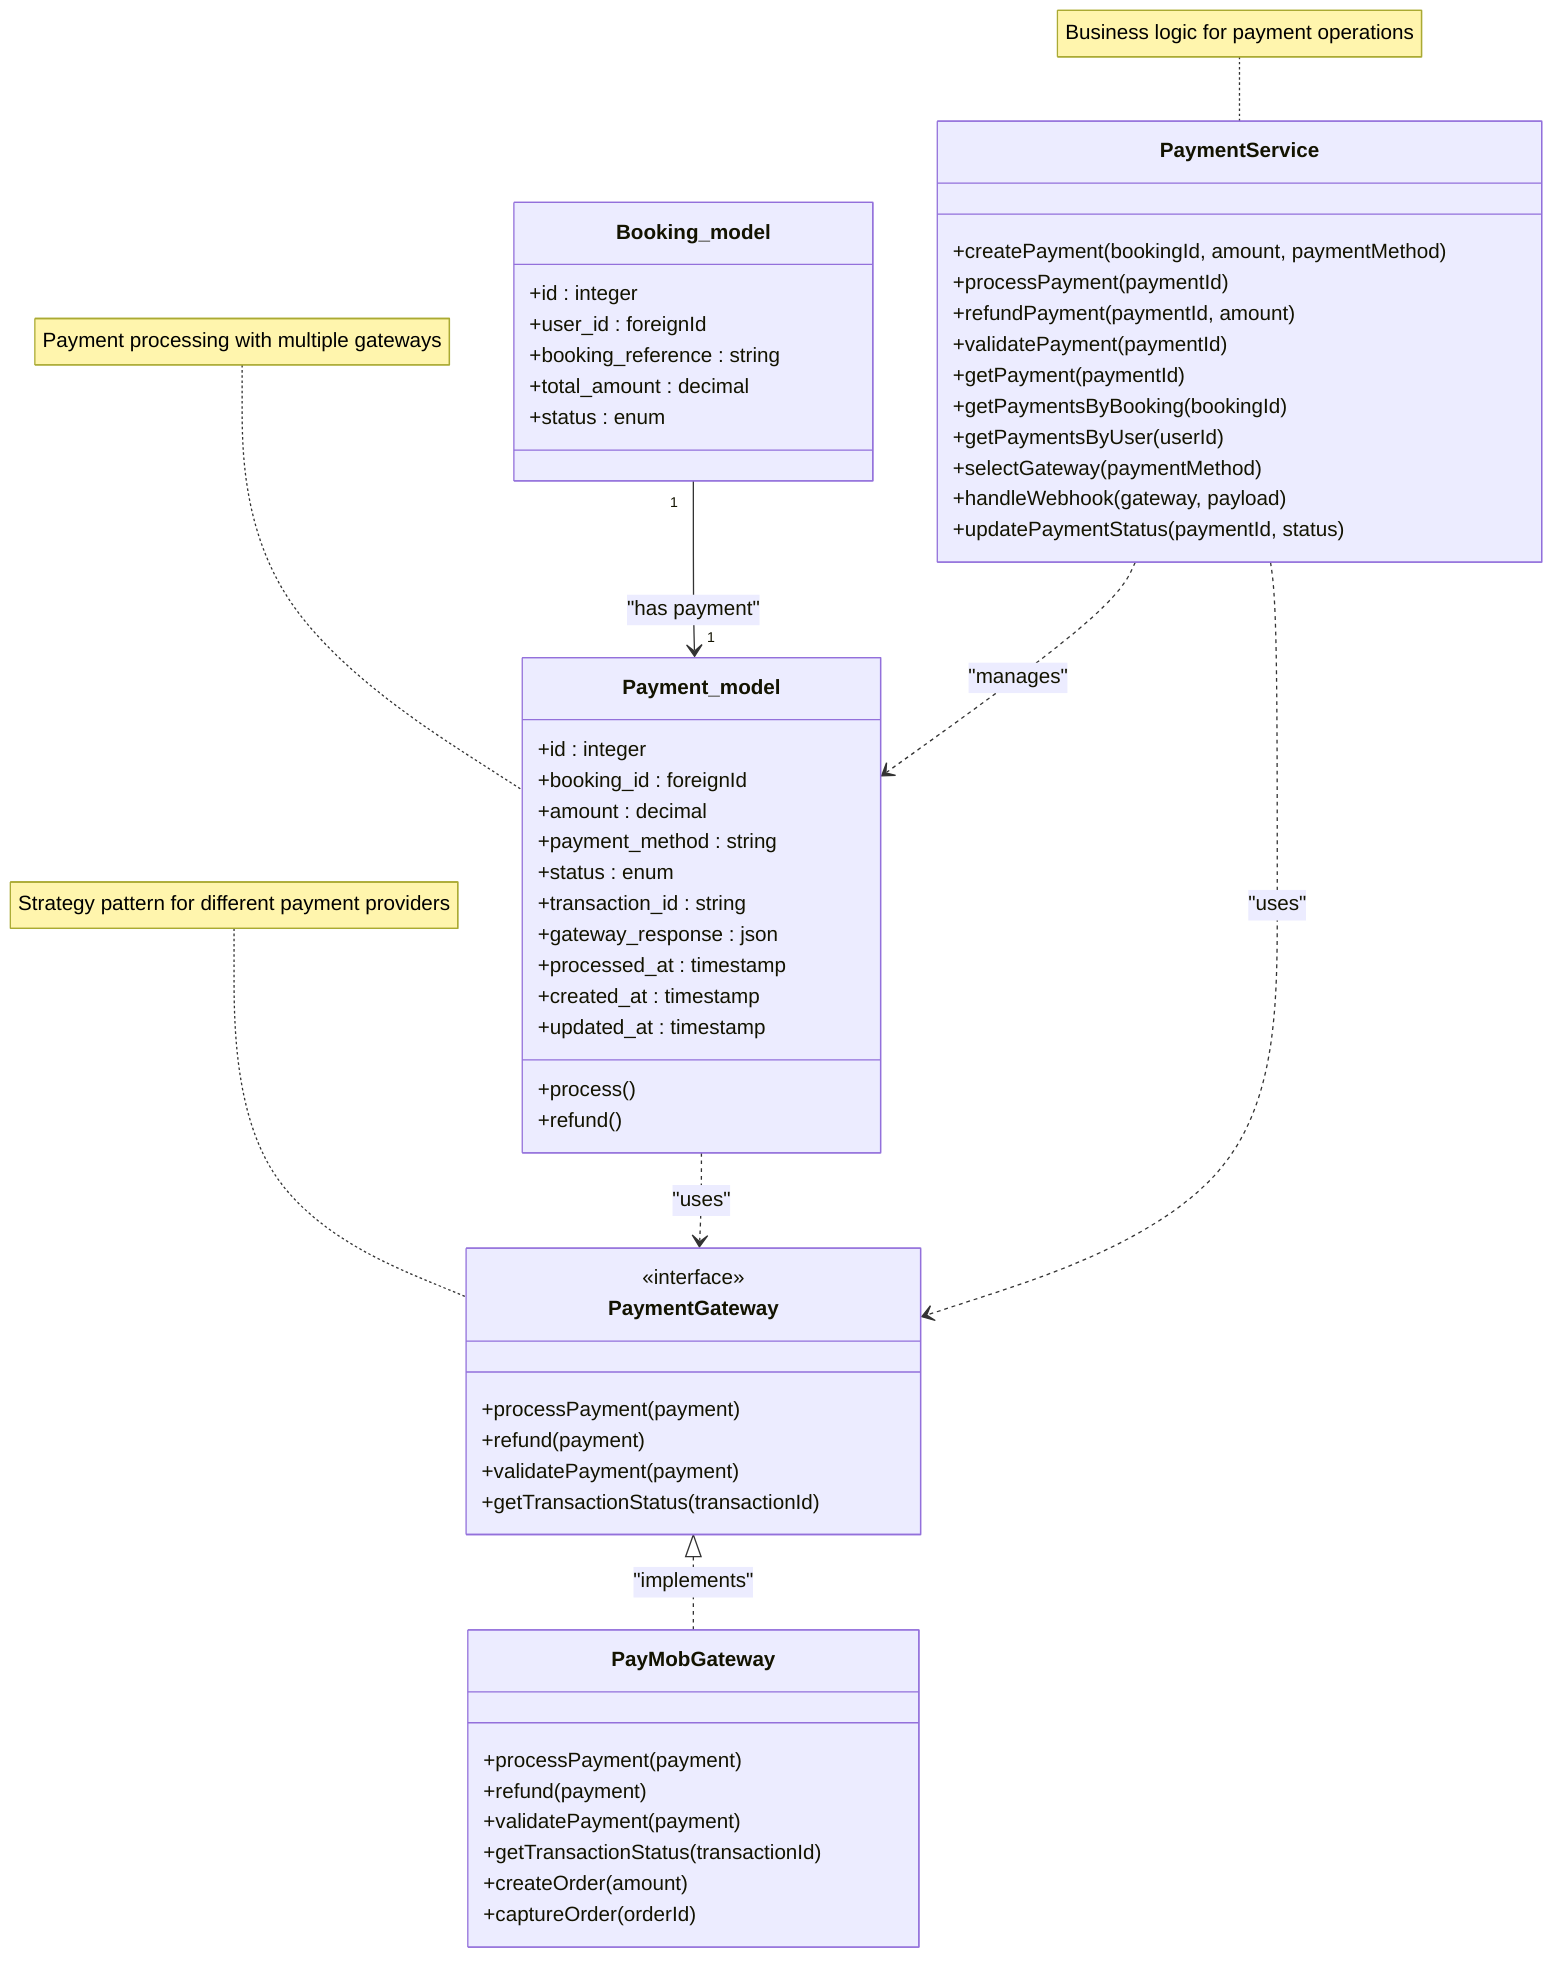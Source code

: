 classDiagram
    direction TB
    
    %% =============== PART 2D: PAYMENT SYSTEM MODULE ===============

    %% -------------- Core Reference (External) --------------
    class Booking_model {
        +id : integer
        +user_id : foreignId
        +booking_reference : string
        +total_amount : decimal
        +status : enum
    }

    %% -------------- Payment Model (Database Entity) --------------
    class Payment_model {
        +id : integer
        +booking_id : foreignId
        +amount : decimal
        +payment_method : string
        +status : enum
        +transaction_id : string
        +gateway_response : json
        +processed_at : timestamp
        +created_at : timestamp
        +updated_at : timestamp
        +process()
        +refund()
    }

    %% -------------- Strategy Pattern for Payment Gateways --------------
    class PaymentGateway {
        <<interface>>
        +processPayment(payment)
        +refund(payment)
        +validatePayment(payment)
        +getTransactionStatus(transactionId)
    }


    class PayMobGateway {
        +processPayment(payment)
        +refund(payment)
        +validatePayment(payment)
        +getTransactionStatus(transactionId)
        +createOrder(amount)
        +captureOrder(orderId)
    }

    %% -------------- Service Layer Classes --------------
    class PaymentService {
        +createPayment(bookingId, amount, paymentMethod)
        +processPayment(paymentId)
        +refundPayment(paymentId, amount)
        +validatePayment(paymentId)
        +getPayment(paymentId)
        +getPaymentsByBooking(bookingId)
        +getPaymentsByUser(userId)
        +selectGateway(paymentMethod)
        +handleWebhook(gateway, payload)
        +updatePaymentStatus(paymentId, status)
    }

    %% =============== RELATIONSHIPS ===============

    %% Model Relationships
    Booking_model "1" --> "1" Payment_model : "has payment"

    %% Strategy Pattern Relationships
    Payment_model ..> PaymentGateway : "uses"
    PaymentGateway <|.. PayMobGateway : "implements"

    %% Service Layer Dependencies
    PaymentService ..> Payment_model : "manages"
    PaymentService ..> PaymentGateway : "uses"


    %% =============== NOTES ===============
    note for Payment_model "Payment processing with multiple gateways"
    note for PaymentGateway "Strategy pattern for different payment providers"
    note for PaymentService "Business logic for payment operations"
